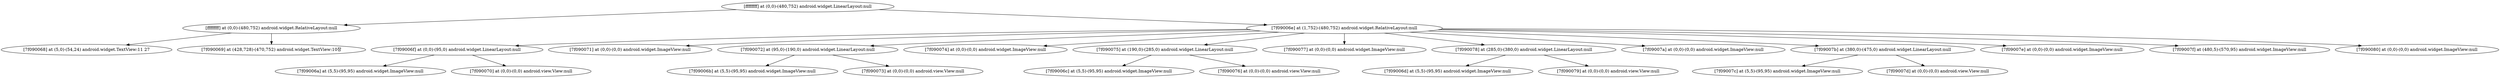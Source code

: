 strict digraph G {
  1 [ label="[ffffffff] at (0,0)-(480,752) android.widget.LinearLayout:null" ];
  2 [ label="[ffffffff] at (0,0)-(480,752) android.widget.RelativeLayout:null" ];
  3 [ label="[7f090068] at (5,0)-(54,24) android.widget.TextView:11 27" ];
  4 [ label="[7f090069] at (428,728)-(470,752) android.widget.TextView:10장" ];
  5 [ label="[7f09006e] at (1,752)-(480,752) android.widget.RelativeLayout:null" ];
  6 [ label="[7f09006f] at (0,0)-(95,0) android.widget.LinearLayout:null" ];
  7 [ label="[7f09006a] at (5,5)-(95,95) android.widget.ImageView:null" ];
  8 [ label="[7f090070] at (0,0)-(0,0) android.view.View:null" ];
  9 [ label="[7f090071] at (0,0)-(0,0) android.widget.ImageView:null" ];
  10 [ label="[7f090072] at (95,0)-(190,0) android.widget.LinearLayout:null" ];
  11 [ label="[7f09006b] at (5,5)-(95,95) android.widget.ImageView:null" ];
  12 [ label="[7f090073] at (0,0)-(0,0) android.view.View:null" ];
  13 [ label="[7f090074] at (0,0)-(0,0) android.widget.ImageView:null" ];
  14 [ label="[7f090075] at (190,0)-(285,0) android.widget.LinearLayout:null" ];
  15 [ label="[7f09006c] at (5,5)-(95,95) android.widget.ImageView:null" ];
  16 [ label="[7f090076] at (0,0)-(0,0) android.view.View:null" ];
  17 [ label="[7f090077] at (0,0)-(0,0) android.widget.ImageView:null" ];
  18 [ label="[7f090078] at (285,0)-(380,0) android.widget.LinearLayout:null" ];
  19 [ label="[7f09006d] at (5,5)-(95,95) android.widget.ImageView:null" ];
  20 [ label="[7f090079] at (0,0)-(0,0) android.view.View:null" ];
  21 [ label="[7f09007a] at (0,0)-(0,0) android.widget.ImageView:null" ];
  22 [ label="[7f09007b] at (380,0)-(475,0) android.widget.LinearLayout:null" ];
  23 [ label="[7f09007c] at (5,5)-(95,95) android.widget.ImageView:null" ];
  24 [ label="[7f09007d] at (0,0)-(0,0) android.view.View:null" ];
  25 [ label="[7f09007e] at (0,0)-(0,0) android.widget.ImageView:null" ];
  26 [ label="[7f09007f] at (480,5)-(570,95) android.widget.ImageView:null" ];
  27 [ label="[7f090080] at (0,0)-(0,0) android.widget.ImageView:null" ];
  1 -> 2;
  2 -> 3;
  2 -> 4;
  1 -> 5;
  5 -> 6;
  6 -> 7;
  6 -> 8;
  5 -> 9;
  5 -> 10;
  10 -> 11;
  10 -> 12;
  5 -> 13;
  5 -> 14;
  14 -> 15;
  14 -> 16;
  5 -> 17;
  5 -> 18;
  18 -> 19;
  18 -> 20;
  5 -> 21;
  5 -> 22;
  22 -> 23;
  22 -> 24;
  5 -> 25;
  5 -> 26;
  5 -> 27;
}
